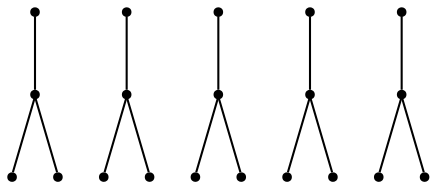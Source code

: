 graph {
  node [shape=point,comment="{\"directed\":false,\"doi\":\"10.1007/978-3-319-73915-1_43\",\"figure\":\"1\"}"]

  v0 [pos="1506.4482770212921,319.56807024619866"]
  v1 [pos="1431.4363272607957,394.5791006857111"]
  v2 [pos="1018.8706671664835,394.57910068571107"]
  v3 [pos="868.8467676454907,394.5791006857111"]
  v4 [pos="662.5639058041257,319.56807024619866"]
  v5 [pos="662.5639058041257,469.59013112522354"]
  v6 [pos="306.25711264755915,394.5791006857111"]
  v7 [pos="1581.4602267817884,394.57910068571107"]
  v8 [pos="1506.4482770212921,469.59013112522354"]
  v9 [pos="1225.1534654194306,319.56807024619866"]
  v10 [pos="1300.165415179927,394.5791006857111"]
  v11 [pos="1225.1534654194306,469.59013112522354"]
  v12 [pos="1150.1415156589344,394.57910068571107"]
  v13 [pos="943.858717405987,319.56807024619866"]
  v14 [pos="943.858717405987,469.59013112522354"]
  v15 [pos="737.5758555646221,394.5791006857111"]
  v16 [pos="587.5519560436294,394.5791006857111"]
  v17 [pos="381.2690624080555,319.56807024619866"]
  v18 [pos="456.28101216855185,394.57910068571107"]
  v19 [pos="381.26906240805556,469.5901311252236"]

  v6 -- v17 [id="-4",pos="306.25711264755915,394.5791006857111 381.2690624080555,319.56807024619866 381.2690624080555,319.56807024619866 381.2690624080555,319.56807024619866"]
  v17 -- v19 [id="-22",pos="381.2690624080555,319.56807024619866 381.26906240805556,469.5901311252236 381.26906240805556,469.5901311252236 381.26906240805556,469.5901311252236"]
  v17 -- v18 [id="-23",pos="381.2690624080555,319.56807024619866 456.28101216855185,394.57910068571107 456.28101216855185,394.57910068571107 456.28101216855185,394.57910068571107"]
  v0 -- v7 [id="-32",pos="1506.4482770212921,319.56807024619866 1581.4602267817884,394.57910068571107 1581.4602267817884,394.57910068571107 1581.4602267817884,394.57910068571107"]
  v16 -- v4 [id="-33",pos="587.5519560436294,394.5791006857111 662.5639058041257,319.56807024619866 662.5639058041257,319.56807024619866 662.5639058041257,319.56807024619866"]
  v0 -- v8 [id="-34",pos="1506.4482770212921,319.56807024619866 1506.4482770212921,469.59013112522354 1506.4482770212921,469.59013112522354 1506.4482770212921,469.59013112522354"]
  v1 -- v0 [id="-35",pos="1431.4363272607957,394.5791006857111 1506.4482770212921,319.56807024619866 1506.4482770212921,319.56807024619866 1506.4482770212921,319.56807024619866"]
  v9 -- v10 [id="-36",pos="1225.1534654194306,319.56807024619866 1300.165415179927,394.5791006857111 1300.165415179927,394.5791006857111 1300.165415179927,394.5791006857111"]
  v9 -- v11 [id="-37",pos="1225.1534654194306,319.56807024619866 1225.1534654194306,469.59013112522354 1225.1534654194306,469.59013112522354 1225.1534654194306,469.59013112522354"]
  v12 -- v9 [id="-38",pos="1150.1415156589344,394.57910068571107 1225.1534654194306,319.56807024619866 1225.1534654194306,319.56807024619866 1225.1534654194306,319.56807024619866"]
  v13 -- v2 [id="-39",pos="943.858717405987,319.56807024619866 1018.8706671664835,394.57910068571107 1018.8706671664835,394.57910068571107 1018.8706671664835,394.57910068571107"]
  v13 -- v14 [id="-40",pos="943.858717405987,319.56807024619866 943.858717405987,469.59013112522354 943.858717405987,469.59013112522354 943.858717405987,469.59013112522354"]
  v3 -- v13 [id="-41",pos="868.8467676454907,394.5791006857111 943.858717405987,319.56807024619866 943.858717405987,319.56807024619866 943.858717405987,319.56807024619866"]
  v4 -- v15 [id="-42",pos="662.5639058041257,319.56807024619866 737.5758555646221,394.5791006857111 737.5758555646221,394.5791006857111 737.5758555646221,394.5791006857111"]
  v4 -- v5 [id="-43",pos="662.5639058041257,319.56807024619866 662.5639058041257,469.59013112522354 662.5639058041257,469.59013112522354 662.5639058041257,469.59013112522354"]
}